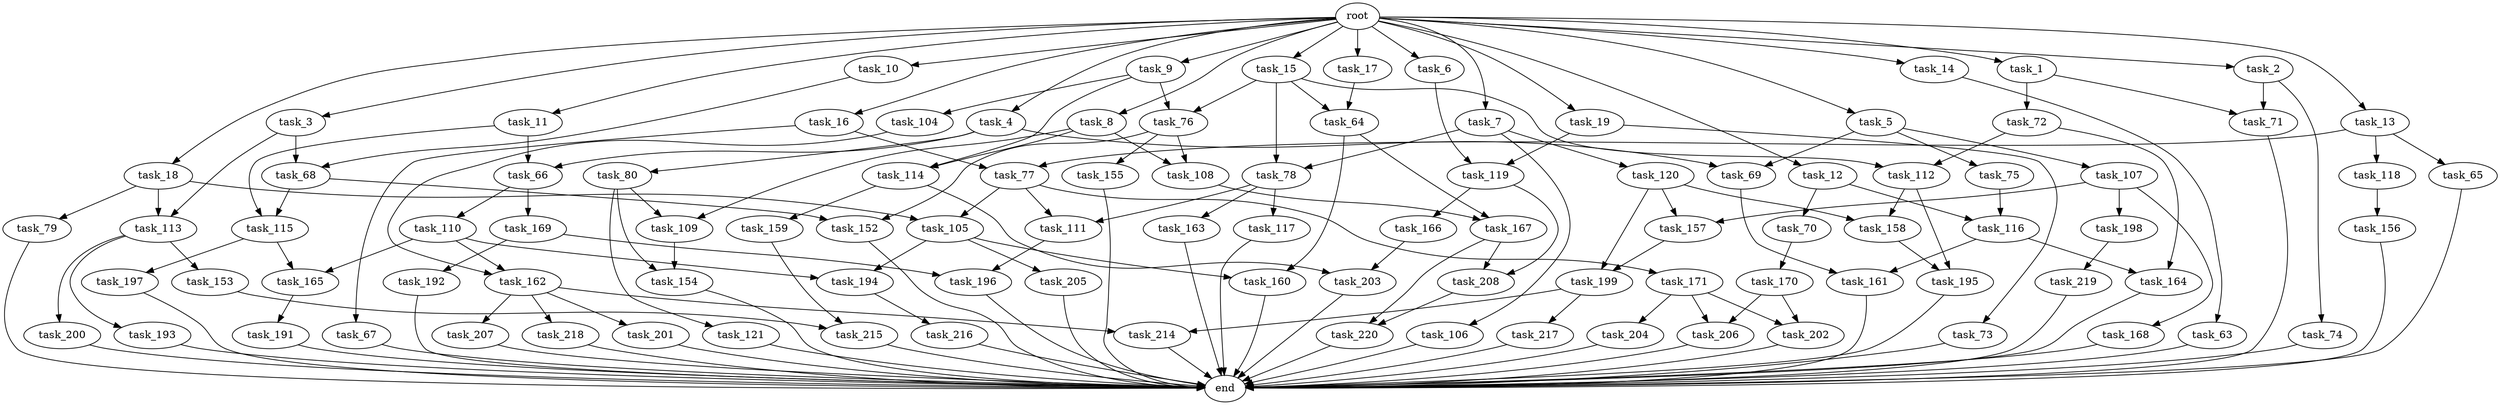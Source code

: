digraph G {
  task_67 [size="42090679500.800003"];
  task_193 [size="42090679500.800003"];
  task_12 [size="102.400000"];
  task_201 [size="13743895347.200001"];
  task_5 [size="102.400000"];
  task_217 [size="42090679500.800003"];
  task_63 [size="3435973836.800000"];
  task_196 [size="34359738368.000000"];
  task_164 [size="55834574848.000000"];
  task_17 [size="102.400000"];
  task_2 [size="102.400000"];
  task_121 [size="54975581388.800003"];
  task_216 [size="54975581388.800003"];
  task_208 [size="34359738368.000000"];
  task_197 [size="13743895347.200001"];
  task_168 [size="7730941132.800000"];
  task_161 [size="55834574848.000000"];
  task_166 [size="3435973836.800000"];
  task_169 [size="30923764531.200001"];
  task_207 [size="13743895347.200001"];
  task_79 [size="30923764531.200001"];
  task_77 [size="63565515980.800003"];
  task_163 [size="54975581388.800003"];
  task_11 [size="102.400000"];
  task_71 [size="89335319756.800003"];
  task_167 [size="83322365542.400009"];
  task_15 [size="102.400000"];
  task_191 [size="85899345920.000000"];
  task_64 [size="109951162777.600006"];
  task_104 [size="3435973836.800000"];
  root [size="0.000000"];
  task_72 [size="3435973836.800000"];
  task_69 [size="140874927308.800018"];
  task_119 [size="45526653337.600006"];
  task_74 [size="85899345920.000000"];
  task_152 [size="140874927308.800018"];
  task_114 [size="6871947673.600000"];
  task_8 [size="102.400000"];
  task_155 [size="85899345920.000000"];
  task_18 [size="102.400000"];
  task_215 [size="45526653337.600006"];
  task_109 [size="58411555225.600006"];
  task_194 [size="11166914969.600000"];
  task_105 [size="34359738368.000000"];
  task_106 [size="85899345920.000000"];
  task_66 [size="116823110451.200012"];
  task_206 [size="49821620633.600006"];
  task_198 [size="7730941132.800000"];
  task_214 [size="55834574848.000000"];
  task_116 [size="83322365542.400009"];
  task_199 [size="27487790694.400002"];
  task_1 [size="102.400000"];
  task_3 [size="102.400000"];
  task_200 [size="42090679500.800003"];
  task_165 [size="17179869184.000000"];
  task_157 [size="21474836480.000000"];
  task_9 [size="102.400000"];
  task_75 [size="54975581388.800003"];
  task_220 [size="73014444032.000000"];
  task_4 [size="102.400000"];
  end [size="0.000000"];
  task_111 [size="58411555225.600006"];
  task_202 [size="49821620633.600006"];
  task_117 [size="54975581388.800003"];
  task_16 [size="102.400000"];
  task_68 [size="44667659878.400002"];
  task_158 [size="35218731827.200005"];
  task_19 [size="102.400000"];
  task_159 [size="30923764531.200001"];
  task_154 [size="140874927308.800018"];
  task_6 [size="102.400000"];
  task_160 [size="77309411328.000000"];
  task_170 [size="21474836480.000000"];
  task_192 [size="3435973836.800000"];
  task_112 [size="97066260889.600006"];
  task_65 [size="21474836480.000000"];
  task_115 [size="85899345920.000000"];
  task_7 [size="102.400000"];
  task_118 [size="21474836480.000000"];
  task_120 [size="85899345920.000000"];
  task_204 [size="42090679500.800003"];
  task_80 [size="85899345920.000000"];
  task_73 [size="42090679500.800003"];
  task_162 [size="45526653337.600006"];
  task_203 [size="38654705664.000000"];
  task_113 [size="44667659878.400002"];
  task_76 [size="58411555225.600006"];
  task_171 [size="3435973836.800000"];
  task_70 [size="13743895347.200001"];
  task_156 [size="13743895347.200001"];
  task_13 [size="102.400000"];
  task_218 [size="13743895347.200001"];
  task_219 [size="13743895347.200001"];
  task_78 [size="140874927308.800018"];
  task_10 [size="102.400000"];
  task_14 [size="102.400000"];
  task_110 [size="30923764531.200001"];
  task_205 [size="7730941132.800000"];
  task_108 [size="89335319756.800003"];
  task_195 [size="76450417868.800003"];
  task_153 [size="42090679500.800003"];
  task_107 [size="54975581388.800003"];

  task_67 -> end [size="1.000000"];
  task_193 -> end [size="1.000000"];
  task_12 -> task_116 [size="134217728.000000"];
  task_12 -> task_70 [size="134217728.000000"];
  task_201 -> end [size="1.000000"];
  task_5 -> task_75 [size="536870912.000000"];
  task_5 -> task_69 [size="536870912.000000"];
  task_5 -> task_107 [size="536870912.000000"];
  task_217 -> end [size="1.000000"];
  task_63 -> end [size="1.000000"];
  task_196 -> end [size="1.000000"];
  task_164 -> end [size="1.000000"];
  task_17 -> task_64 [size="536870912.000000"];
  task_2 -> task_71 [size="838860800.000000"];
  task_2 -> task_74 [size="838860800.000000"];
  task_121 -> end [size="1.000000"];
  task_216 -> end [size="1.000000"];
  task_208 -> task_220 [size="411041792.000000"];
  task_197 -> end [size="1.000000"];
  task_168 -> end [size="1.000000"];
  task_161 -> end [size="1.000000"];
  task_166 -> task_203 [size="75497472.000000"];
  task_169 -> task_196 [size="33554432.000000"];
  task_169 -> task_192 [size="33554432.000000"];
  task_207 -> end [size="1.000000"];
  task_79 -> end [size="1.000000"];
  task_77 -> task_111 [size="33554432.000000"];
  task_77 -> task_171 [size="33554432.000000"];
  task_77 -> task_105 [size="33554432.000000"];
  task_163 -> end [size="1.000000"];
  task_11 -> task_66 [size="301989888.000000"];
  task_11 -> task_115 [size="301989888.000000"];
  task_71 -> end [size="1.000000"];
  task_167 -> task_220 [size="301989888.000000"];
  task_167 -> task_208 [size="301989888.000000"];
  task_15 -> task_112 [size="536870912.000000"];
  task_15 -> task_64 [size="536870912.000000"];
  task_15 -> task_76 [size="536870912.000000"];
  task_15 -> task_78 [size="536870912.000000"];
  task_191 -> end [size="1.000000"];
  task_64 -> task_160 [size="679477248.000000"];
  task_64 -> task_167 [size="679477248.000000"];
  task_104 -> task_162 [size="411041792.000000"];
  root -> task_7 [size="1.000000"];
  root -> task_8 [size="1.000000"];
  root -> task_12 [size="1.000000"];
  root -> task_18 [size="1.000000"];
  root -> task_1 [size="1.000000"];
  root -> task_3 [size="1.000000"];
  root -> task_16 [size="1.000000"];
  root -> task_19 [size="1.000000"];
  root -> task_5 [size="1.000000"];
  root -> task_10 [size="1.000000"];
  root -> task_6 [size="1.000000"];
  root -> task_17 [size="1.000000"];
  root -> task_9 [size="1.000000"];
  root -> task_11 [size="1.000000"];
  root -> task_4 [size="1.000000"];
  root -> task_13 [size="1.000000"];
  root -> task_2 [size="1.000000"];
  root -> task_14 [size="1.000000"];
  root -> task_15 [size="1.000000"];
  task_72 -> task_112 [size="411041792.000000"];
  task_72 -> task_164 [size="411041792.000000"];
  task_69 -> task_161 [size="411041792.000000"];
  task_119 -> task_166 [size="33554432.000000"];
  task_119 -> task_208 [size="33554432.000000"];
  task_74 -> end [size="1.000000"];
  task_152 -> end [size="1.000000"];
  task_114 -> task_203 [size="301989888.000000"];
  task_114 -> task_159 [size="301989888.000000"];
  task_8 -> task_109 [size="33554432.000000"];
  task_8 -> task_108 [size="33554432.000000"];
  task_8 -> task_114 [size="33554432.000000"];
  task_155 -> end [size="1.000000"];
  task_18 -> task_79 [size="301989888.000000"];
  task_18 -> task_105 [size="301989888.000000"];
  task_18 -> task_113 [size="301989888.000000"];
  task_215 -> end [size="1.000000"];
  task_109 -> task_154 [size="838860800.000000"];
  task_194 -> task_216 [size="536870912.000000"];
  task_105 -> task_160 [size="75497472.000000"];
  task_105 -> task_194 [size="75497472.000000"];
  task_105 -> task_205 [size="75497472.000000"];
  task_106 -> end [size="1.000000"];
  task_66 -> task_110 [size="301989888.000000"];
  task_66 -> task_169 [size="301989888.000000"];
  task_206 -> end [size="1.000000"];
  task_198 -> task_219 [size="134217728.000000"];
  task_214 -> end [size="1.000000"];
  task_116 -> task_164 [size="134217728.000000"];
  task_116 -> task_161 [size="134217728.000000"];
  task_199 -> task_214 [size="411041792.000000"];
  task_199 -> task_217 [size="411041792.000000"];
  task_1 -> task_72 [size="33554432.000000"];
  task_1 -> task_71 [size="33554432.000000"];
  task_3 -> task_68 [size="134217728.000000"];
  task_3 -> task_113 [size="134217728.000000"];
  task_200 -> end [size="1.000000"];
  task_165 -> task_191 [size="838860800.000000"];
  task_157 -> task_199 [size="134217728.000000"];
  task_9 -> task_104 [size="33554432.000000"];
  task_9 -> task_76 [size="33554432.000000"];
  task_9 -> task_114 [size="33554432.000000"];
  task_75 -> task_116 [size="679477248.000000"];
  task_220 -> end [size="1.000000"];
  task_4 -> task_80 [size="838860800.000000"];
  task_4 -> task_66 [size="838860800.000000"];
  task_4 -> task_69 [size="838860800.000000"];
  task_111 -> task_196 [size="301989888.000000"];
  task_202 -> end [size="1.000000"];
  task_117 -> end [size="1.000000"];
  task_16 -> task_67 [size="411041792.000000"];
  task_16 -> task_77 [size="411041792.000000"];
  task_68 -> task_152 [size="536870912.000000"];
  task_68 -> task_115 [size="536870912.000000"];
  task_158 -> task_195 [size="536870912.000000"];
  task_19 -> task_119 [size="411041792.000000"];
  task_19 -> task_73 [size="411041792.000000"];
  task_159 -> task_215 [size="411041792.000000"];
  task_154 -> end [size="1.000000"];
  task_6 -> task_119 [size="33554432.000000"];
  task_160 -> end [size="1.000000"];
  task_170 -> task_202 [size="75497472.000000"];
  task_170 -> task_206 [size="75497472.000000"];
  task_192 -> end [size="1.000000"];
  task_112 -> task_195 [size="209715200.000000"];
  task_112 -> task_158 [size="209715200.000000"];
  task_65 -> end [size="1.000000"];
  task_115 -> task_165 [size="134217728.000000"];
  task_115 -> task_197 [size="134217728.000000"];
  task_7 -> task_106 [size="838860800.000000"];
  task_7 -> task_120 [size="838860800.000000"];
  task_7 -> task_78 [size="838860800.000000"];
  task_118 -> task_156 [size="134217728.000000"];
  task_120 -> task_199 [size="134217728.000000"];
  task_120 -> task_157 [size="134217728.000000"];
  task_120 -> task_158 [size="134217728.000000"];
  task_204 -> end [size="1.000000"];
  task_80 -> task_109 [size="536870912.000000"];
  task_80 -> task_121 [size="536870912.000000"];
  task_80 -> task_154 [size="536870912.000000"];
  task_73 -> end [size="1.000000"];
  task_162 -> task_214 [size="134217728.000000"];
  task_162 -> task_207 [size="134217728.000000"];
  task_162 -> task_201 [size="134217728.000000"];
  task_162 -> task_218 [size="134217728.000000"];
  task_203 -> end [size="1.000000"];
  task_113 -> task_193 [size="411041792.000000"];
  task_113 -> task_153 [size="411041792.000000"];
  task_113 -> task_200 [size="411041792.000000"];
  task_76 -> task_152 [size="838860800.000000"];
  task_76 -> task_108 [size="838860800.000000"];
  task_76 -> task_155 [size="838860800.000000"];
  task_171 -> task_204 [size="411041792.000000"];
  task_171 -> task_202 [size="411041792.000000"];
  task_171 -> task_206 [size="411041792.000000"];
  task_70 -> task_170 [size="209715200.000000"];
  task_156 -> end [size="1.000000"];
  task_13 -> task_118 [size="209715200.000000"];
  task_13 -> task_65 [size="209715200.000000"];
  task_13 -> task_77 [size="209715200.000000"];
  task_218 -> end [size="1.000000"];
  task_219 -> end [size="1.000000"];
  task_78 -> task_111 [size="536870912.000000"];
  task_78 -> task_117 [size="536870912.000000"];
  task_78 -> task_163 [size="536870912.000000"];
  task_10 -> task_68 [size="301989888.000000"];
  task_14 -> task_63 [size="33554432.000000"];
  task_110 -> task_162 [size="33554432.000000"];
  task_110 -> task_194 [size="33554432.000000"];
  task_110 -> task_165 [size="33554432.000000"];
  task_205 -> end [size="1.000000"];
  task_108 -> task_167 [size="134217728.000000"];
  task_195 -> end [size="1.000000"];
  task_153 -> task_215 [size="33554432.000000"];
  task_107 -> task_168 [size="75497472.000000"];
  task_107 -> task_157 [size="75497472.000000"];
  task_107 -> task_198 [size="75497472.000000"];
}
